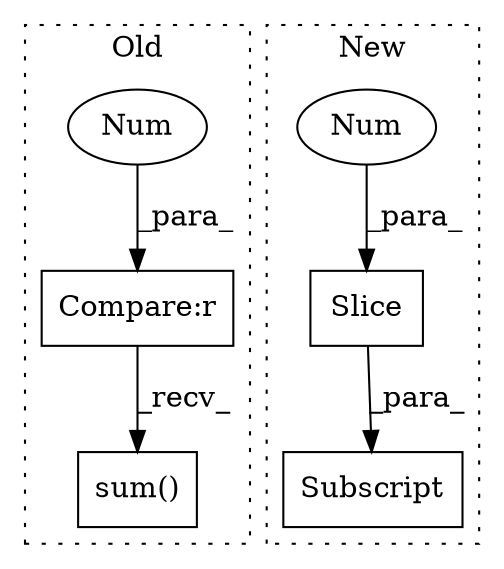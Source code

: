 digraph G {
subgraph cluster0 {
1 [label="sum()" a="75" s="5471" l="40" shape="box"];
5 [label="Compare:r" a="40" s="5303" l="18" shape="box"];
6 [label="Num" a="76" s="5319" l="1" shape="ellipse"];
label = "Old";
style="dotted";
}
subgraph cluster1 {
2 [label="Slice" a="80" s="14439" l="3" shape="box"];
3 [label="Num" a="76" s="14440" l="2" shape="ellipse"];
4 [label="Subscript" a="63" s="14427,0" l="16,0" shape="box"];
label = "New";
style="dotted";
}
2 -> 4 [label="_para_"];
3 -> 2 [label="_para_"];
5 -> 1 [label="_recv_"];
6 -> 5 [label="_para_"];
}